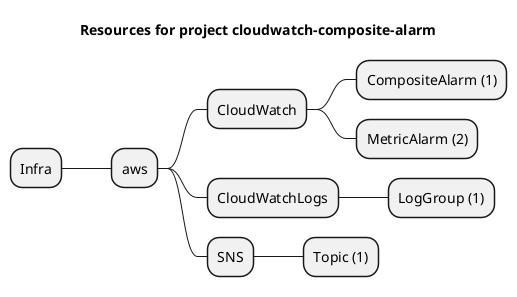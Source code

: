 @startmindmap
title Resources for project cloudwatch-composite-alarm
skinparam monochrome true
+ Infra
++ aws
+++ CloudWatch
++++ CompositeAlarm (1)
++++ MetricAlarm (2)
+++ CloudWatchLogs
++++ LogGroup (1)
+++ SNS
++++ Topic (1)
@endmindmap
